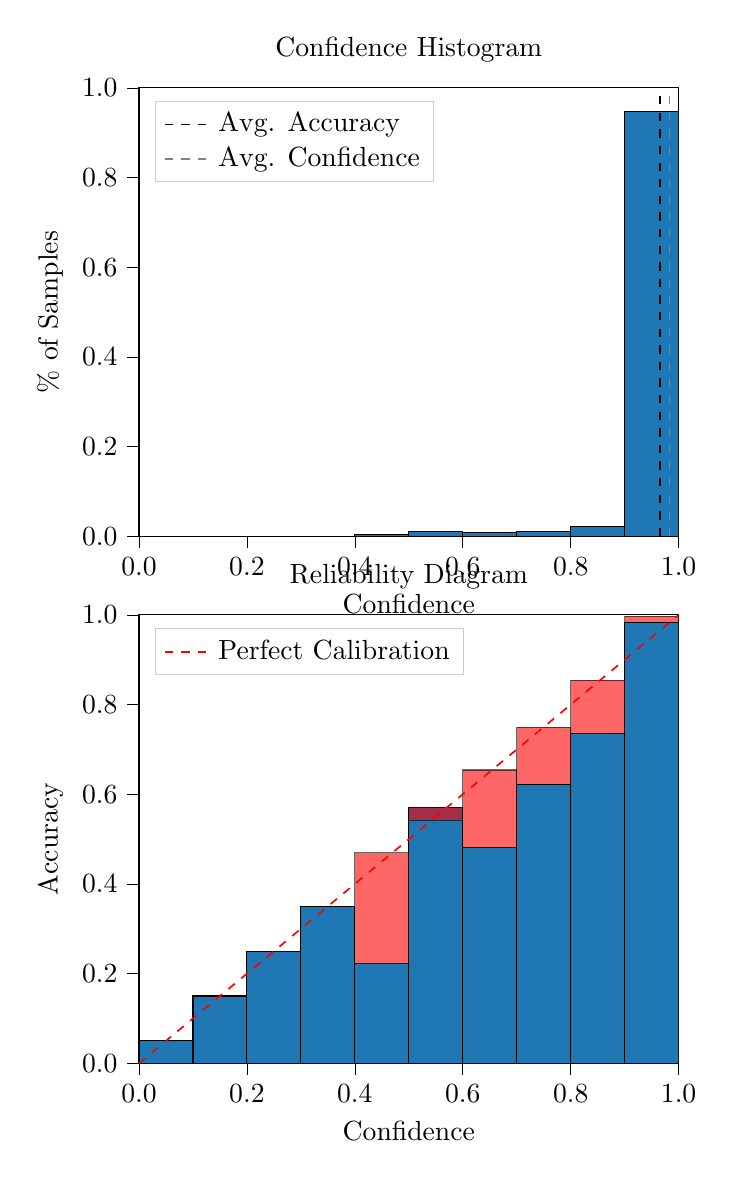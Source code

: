 % This file was created by tikzplotlib v0.9.8.
\begin{tikzpicture}

\definecolor{color0}{rgb}{0.122,0.467,0.706}

\begin{groupplot}[group style={group size=1 by 2}]
\nextgroupplot[
legend cell align={left},
legend style={
  fill opacity=0.8,
  draw opacity=1,
  text opacity=1,
  at={(0.03,0.97)},
  anchor=north west,
  draw=white!80!black
},
tick align=outside,
tick pos=left,
title={Confidence Histogram},
x grid style={white!69.02!black},
xlabel={Confidence},
xmin=0, xmax=1,
xtick style={color=black},
xtick={0,0.2,0.4,0.6,0.8,1},
xticklabels={0.0,0.2,0.4,0.6,0.8,1.0},
y grid style={white!69.02!black},
ylabel={\% of Samples},
ymin=0, ymax=1,
ytick style={color=black},
ytick={0,0.2,0.4,0.6,0.8,1},
yticklabels={0.0,0.2,0.4,0.6,0.8,1.0}
]
\draw[draw=black,fill=color0] (axis cs:-6.939e-18,0) rectangle (axis cs:0.1,0);
\draw[draw=black,fill=color0] (axis cs:0.1,0) rectangle (axis cs:0.2,0);
\draw[draw=black,fill=color0] (axis cs:0.2,0) rectangle (axis cs:0.3,0);
\draw[draw=black,fill=color0] (axis cs:0.3,0) rectangle (axis cs:0.4,0);
\draw[draw=black,fill=color0] (axis cs:0.4,0) rectangle (axis cs:0.5,0.003);
\draw[draw=black,fill=color0] (axis cs:0.5,0) rectangle (axis cs:0.6,0.01);
\draw[draw=black,fill=color0] (axis cs:0.6,0) rectangle (axis cs:0.7,0.008);
\draw[draw=black,fill=color0] (axis cs:0.7,0) rectangle (axis cs:0.8,0.011);
\draw[draw=black,fill=color0] (axis cs:0.8,0) rectangle (axis cs:0.9,0.021);
\draw[draw=black,fill=color0] (axis cs:0.9,0) rectangle (axis cs:1,0.947);
\addplot [semithick, black, dashed]
table {%
0.965 0
0.965 1
};
\addlegendentry{Avg. Accuracy}
\addplot [semithick, white!50.196!black, dashed]
table {%
0.983 0
0.983 1
};
\addlegendentry{Avg. Confidence}

\nextgroupplot[
legend cell align={left},
legend style={
  fill opacity=0.8,
  draw opacity=1,
  text opacity=1,
  at={(0.03,0.97)},
  anchor=north west,
  draw=white!80!black
},
tick align=outside,
tick pos=left,
title={Reliability Diagram},
x grid style={white!69.02!black},
xlabel={Confidence},
xmin=0, xmax=1,
xtick style={color=black},
xtick={0,0.2,0.4,0.6,0.8,1},
xticklabels={0.0,0.2,0.4,0.6,0.8,1.0},
y grid style={white!69.02!black},
ylabel={Accuracy},
ymin=0, ymax=1,
ytick style={color=black},
ytick={0,0.2,0.4,0.6,0.8,1},
yticklabels={0.0,0.2,0.4,0.6,0.8,1.0}
]
\draw[draw=black,fill=color0] (axis cs:-6.939e-18,0) rectangle (axis cs:0.1,0.05);
\draw[draw=black,fill=color0] (axis cs:0.1,0) rectangle (axis cs:0.2,0.15);
\draw[draw=black,fill=color0] (axis cs:0.2,0) rectangle (axis cs:0.3,0.25);
\draw[draw=black,fill=color0] (axis cs:0.3,0) rectangle (axis cs:0.4,0.35);
\draw[draw=black,fill=color0] (axis cs:0.4,0) rectangle (axis cs:0.5,0.222);
\draw[draw=black,fill=color0] (axis cs:0.5,0) rectangle (axis cs:0.6,0.571);
\draw[draw=black,fill=color0] (axis cs:0.6,0) rectangle (axis cs:0.7,0.481);
\draw[draw=black,fill=color0] (axis cs:0.7,0) rectangle (axis cs:0.8,0.622);
\draw[draw=black,fill=color0] (axis cs:0.8,0) rectangle (axis cs:0.9,0.736);
\draw[draw=black,fill=color0] (axis cs:0.9,0) rectangle (axis cs:1,0.984);
\draw[draw=black,fill=red,opacity=0.6] (axis cs:-6.939e-18,0.05) rectangle (axis cs:0.1,0.05);
\draw[draw=black,fill=red,opacity=0.6] (axis cs:0.1,0.15) rectangle (axis cs:0.2,0.15);
\draw[draw=black,fill=red,opacity=0.6] (axis cs:0.2,0.25) rectangle (axis cs:0.3,0.25);
\draw[draw=black,fill=red,opacity=0.6] (axis cs:0.3,0.35) rectangle (axis cs:0.4,0.35);
\draw[draw=black,fill=red,opacity=0.6] (axis cs:0.4,0.222) rectangle (axis cs:0.5,0.47);
\draw[draw=black,fill=red,opacity=0.6] (axis cs:0.5,0.571) rectangle (axis cs:0.6,0.542);
\draw[draw=black,fill=red,opacity=0.6] (axis cs:0.6,0.481) rectangle (axis cs:0.7,0.654);
\draw[draw=black,fill=red,opacity=0.6] (axis cs:0.7,0.622) rectangle (axis cs:0.8,0.749);
\draw[draw=black,fill=red,opacity=0.6] (axis cs:0.8,0.736) rectangle (axis cs:0.9,0.854);
\draw[draw=black,fill=red,opacity=0.6] (axis cs:0.9,0.984) rectangle (axis cs:1,0.997);
\addplot [semithick, red, dashed]
table {%
0 0
1 1
};
\addlegendentry{Perfect Calibration}
\end{groupplot}

\end{tikzpicture}
